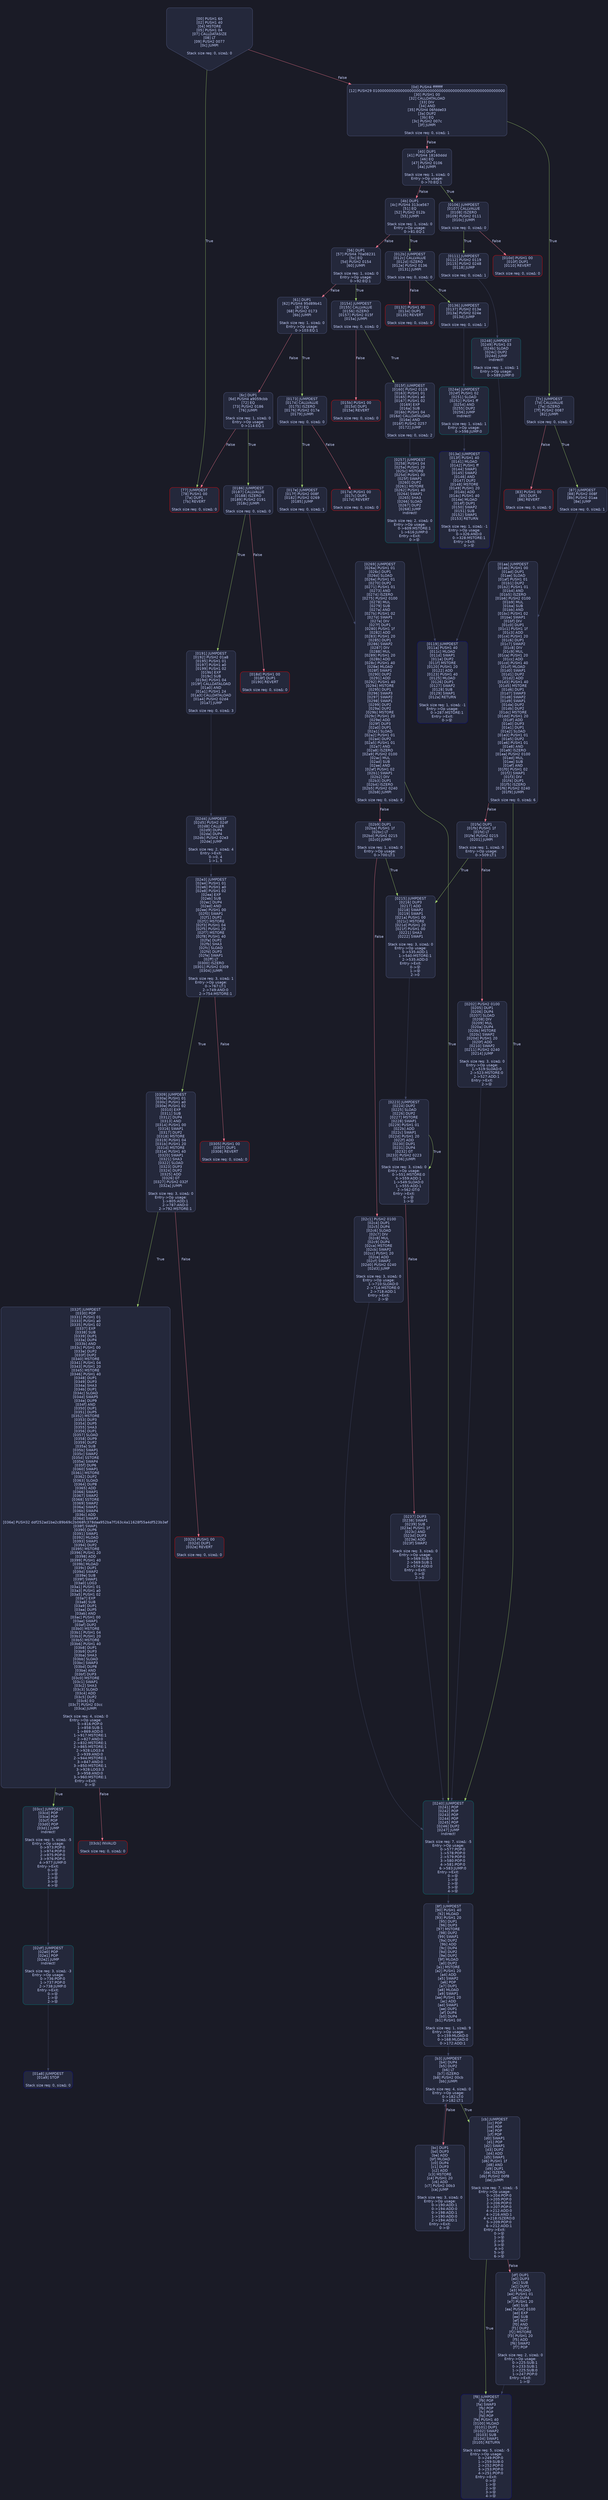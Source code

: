 digraph G {
    node [shape=box, style="filled, rounded", color="#565f89", fontcolor="#c0caf5", fontname="Helvetica", fillcolor="#24283b"];
    edge [color="#414868", fontcolor="#c0caf5", fontname="Helvetica"];
    bgcolor="#1a1b26";
    0 [ label = "[00] PUSH1 60
[02] PUSH1 40
[04] MSTORE
[05] PUSH1 04
[07] CALLDATASIZE
[08] LT
[09] PUSH2 0077
[0c] JUMPI

Stack size req: 0, sizeΔ: 0
" shape = invhouse]
    1 [ label = "[0d] PUSH4 ffffffff
[12] PUSH29 0100000000000000000000000000000000000000000000000000000000
[30] PUSH1 00
[32] CALLDATALOAD
[33] DIV
[34] AND
[35] PUSH4 06fdde03
[3a] DUP2
[3b] EQ
[3c] PUSH2 007c
[3f] JUMPI

Stack size req: 0, sizeΔ: 1
"]
    2 [ label = "[40] DUP1
[41] PUSH4 18160ddd
[46] EQ
[47] PUSH2 0106
[4a] JUMPI

Stack size req: 1, sizeΔ: 0
Entry->Op usage:
	0->70:EQ:1
"]
    3 [ label = "[4b] DUP1
[4c] PUSH4 313ce567
[51] EQ
[52] PUSH2 012b
[55] JUMPI

Stack size req: 1, sizeΔ: 0
Entry->Op usage:
	0->81:EQ:1
"]
    4 [ label = "[56] DUP1
[57] PUSH4 70a08231
[5c] EQ
[5d] PUSH2 0154
[60] JUMPI

Stack size req: 1, sizeΔ: 0
Entry->Op usage:
	0->92:EQ:1
"]
    5 [ label = "[61] DUP1
[62] PUSH4 95d89b41
[67] EQ
[68] PUSH2 0173
[6b] JUMPI

Stack size req: 1, sizeΔ: 0
Entry->Op usage:
	0->103:EQ:1
"]
    6 [ label = "[6c] DUP1
[6d] PUSH4 a9059cbb
[72] EQ
[73] PUSH2 0186
[76] JUMPI

Stack size req: 1, sizeΔ: 0
Entry->Op usage:
	0->114:EQ:1
"]
    7 [ label = "[77] JUMPDEST
[78] PUSH1 00
[7a] DUP1
[7b] REVERT

Stack size req: 0, sizeΔ: 0
" color = "red"]
    8 [ label = "[7c] JUMPDEST
[7d] CALLVALUE
[7e] ISZERO
[7f] PUSH2 0087
[82] JUMPI

Stack size req: 0, sizeΔ: 0
"]
    9 [ label = "[83] PUSH1 00
[85] DUP1
[86] REVERT

Stack size req: 0, sizeΔ: 0
" color = "red"]
    10 [ label = "[87] JUMPDEST
[88] PUSH2 008f
[8b] PUSH2 01aa
[8e] JUMP

Stack size req: 0, sizeΔ: 1
"]
    11 [ label = "[8f] JUMPDEST
[90] PUSH1 40
[92] MLOAD
[93] PUSH1 20
[95] DUP1
[96] DUP3
[97] MSTORE
[98] DUP2
[99] SWAP1
[9a] DUP2
[9b] ADD
[9c] DUP4
[9d] DUP2
[9e] DUP2
[9f] MLOAD
[a0] DUP2
[a1] MSTORE
[a2] PUSH1 20
[a4] ADD
[a5] SWAP2
[a6] POP
[a7] DUP1
[a8] MLOAD
[a9] SWAP1
[aa] PUSH1 20
[ac] ADD
[ad] SWAP1
[ae] DUP1
[af] DUP4
[b0] DUP4
[b1] PUSH1 00

Stack size req: 1, sizeΔ: 9
Entry->Op usage:
	0->159:MLOAD:0
	0->168:MLOAD:0
	0->172:ADD:1
"]
    12 [ label = "[b3] JUMPDEST
[b4] DUP4
[b5] DUP2
[b6] LT
[b7] ISZERO
[b8] PUSH2 00cb
[bb] JUMPI

Stack size req: 4, sizeΔ: 0
Entry->Op usage:
	0->182:LT:0
	3->182:LT:1
"]
    13 [ label = "[bc] DUP1
[bd] DUP3
[be] ADD
[bf] MLOAD
[c0] DUP4
[c1] DUP3
[c2] ADD
[c3] MSTORE
[c4] PUSH1 20
[c6] ADD
[c7] PUSH2 00b3
[ca] JUMP

Stack size req: 3, sizeΔ: 0
Entry->Op usage:
	0->190:ADD:1
	0->194:ADD:0
	0->198:ADD:1
	1->190:ADD:0
	2->194:ADD:1
Entry->Exit:
	0->😵
"]
    14 [ label = "[cb] JUMPDEST
[cc] POP
[cd] POP
[ce] POP
[cf] POP
[d0] SWAP1
[d1] POP
[d2] SWAP1
[d3] DUP2
[d4] ADD
[d5] SWAP1
[d6] PUSH1 1f
[d8] AND
[d9] DUP1
[da] ISZERO
[db] PUSH2 00f8
[de] JUMPI

Stack size req: 7, sizeΔ: -5
Entry->Op usage:
	0->204:POP:0
	1->205:POP:0
	2->206:POP:0
	3->207:POP:0
	4->212:ADD:0
	4->216:AND:1
	4->218:ISZERO:0
	5->209:POP:0
	6->212:ADD:1
Entry->Exit:
	0->😵
	1->😵
	2->😵
	3->😵
	4->0
	5->😵
	6->😵
"]
    15 [ label = "[df] DUP1
[e0] DUP3
[e1] SUB
[e2] DUP1
[e3] MLOAD
[e4] PUSH1 01
[e6] DUP4
[e7] PUSH1 20
[e9] SUB
[ea] PUSH2 0100
[ed] EXP
[ee] SUB
[ef] NOT
[f0] AND
[f1] DUP2
[f2] MSTORE
[f3] PUSH1 20
[f5] ADD
[f6] SWAP2
[f7] POP

Stack size req: 2, sizeΔ: 0
Entry->Op usage:
	0->225:SUB:1
	0->233:SUB:1
	1->225:SUB:0
	1->247:POP:0
Entry->Exit:
	1->😵
"]
    16 [ label = "[f8] JUMPDEST
[f9] POP
[fa] SWAP3
[fb] POP
[fc] POP
[fd] POP
[fe] PUSH1 40
[0100] MLOAD
[0101] DUP1
[0102] SWAP2
[0103] SUB
[0104] SWAP1
[0105] RETURN

Stack size req: 5, sizeΔ: -5
Entry->Op usage:
	0->249:POP:0
	1->259:SUB:0
	2->252:POP:0
	3->253:POP:0
	4->251:POP:0
Entry->Exit:
	0->😵
	1->😵
	2->😵
	3->😵
	4->😵
" color = "darkblue"]
    17 [ label = "[0106] JUMPDEST
[0107] CALLVALUE
[0108] ISZERO
[0109] PUSH2 0111
[010c] JUMPI

Stack size req: 0, sizeΔ: 0
"]
    18 [ label = "[010d] PUSH1 00
[010f] DUP1
[0110] REVERT

Stack size req: 0, sizeΔ: 0
" color = "red"]
    19 [ label = "[0111] JUMPDEST
[0112] PUSH2 0119
[0115] PUSH2 0248
[0118] JUMP

Stack size req: 0, sizeΔ: 1
"]
    20 [ label = "[0119] JUMPDEST
[011a] PUSH1 40
[011c] MLOAD
[011d] SWAP1
[011e] DUP2
[011f] MSTORE
[0120] PUSH1 20
[0122] ADD
[0123] PUSH1 40
[0125] MLOAD
[0126] DUP1
[0127] SWAP2
[0128] SUB
[0129] SWAP1
[012a] RETURN

Stack size req: 1, sizeΔ: -1
Entry->Op usage:
	0->287:MSTORE:1
Entry->Exit:
	0->😵
" color = "darkblue"]
    21 [ label = "[012b] JUMPDEST
[012c] CALLVALUE
[012d] ISZERO
[012e] PUSH2 0136
[0131] JUMPI

Stack size req: 0, sizeΔ: 0
"]
    22 [ label = "[0132] PUSH1 00
[0134] DUP1
[0135] REVERT

Stack size req: 0, sizeΔ: 0
" color = "red"]
    23 [ label = "[0136] JUMPDEST
[0137] PUSH2 013e
[013a] PUSH2 024e
[013d] JUMP

Stack size req: 0, sizeΔ: 1
"]
    24 [ label = "[013e] JUMPDEST
[013f] PUSH1 40
[0141] MLOAD
[0142] PUSH1 ff
[0144] SWAP1
[0145] SWAP2
[0146] AND
[0147] DUP2
[0148] MSTORE
[0149] PUSH1 20
[014b] ADD
[014c] PUSH1 40
[014e] MLOAD
[014f] DUP1
[0150] SWAP2
[0151] SUB
[0152] SWAP1
[0153] RETURN

Stack size req: 1, sizeΔ: -1
Entry->Op usage:
	0->326:AND:0
	0->328:MSTORE:1
Entry->Exit:
	0->😵
" color = "darkblue"]
    25 [ label = "[0154] JUMPDEST
[0155] CALLVALUE
[0156] ISZERO
[0157] PUSH2 015f
[015a] JUMPI

Stack size req: 0, sizeΔ: 0
"]
    26 [ label = "[015b] PUSH1 00
[015d] DUP1
[015e] REVERT

Stack size req: 0, sizeΔ: 0
" color = "red"]
    27 [ label = "[015f] JUMPDEST
[0160] PUSH2 0119
[0163] PUSH1 01
[0165] PUSH1 a0
[0167] PUSH1 02
[0169] EXP
[016a] SUB
[016b] PUSH1 04
[016d] CALLDATALOAD
[016e] AND
[016f] PUSH2 0257
[0172] JUMP

Stack size req: 0, sizeΔ: 2
"]
    28 [ label = "[0173] JUMPDEST
[0174] CALLVALUE
[0175] ISZERO
[0176] PUSH2 017e
[0179] JUMPI

Stack size req: 0, sizeΔ: 0
"]
    29 [ label = "[017a] PUSH1 00
[017c] DUP1
[017d] REVERT

Stack size req: 0, sizeΔ: 0
" color = "red"]
    30 [ label = "[017e] JUMPDEST
[017f] PUSH2 008f
[0182] PUSH2 0269
[0185] JUMP

Stack size req: 0, sizeΔ: 1
"]
    31 [ label = "[0186] JUMPDEST
[0187] CALLVALUE
[0188] ISZERO
[0189] PUSH2 0191
[018c] JUMPI

Stack size req: 0, sizeΔ: 0
"]
    32 [ label = "[018d] PUSH1 00
[018f] DUP1
[0190] REVERT

Stack size req: 0, sizeΔ: 0
" color = "red"]
    33 [ label = "[0191] JUMPDEST
[0192] PUSH2 01a8
[0195] PUSH1 01
[0197] PUSH1 a0
[0199] PUSH1 02
[019b] EXP
[019c] SUB
[019d] PUSH1 04
[019f] CALLDATALOAD
[01a0] AND
[01a1] PUSH1 24
[01a3] CALLDATALOAD
[01a4] PUSH2 02d4
[01a7] JUMP

Stack size req: 0, sizeΔ: 3
"]
    34 [ label = "[01a8] JUMPDEST
[01a9] STOP

Stack size req: 0, sizeΔ: 0
" color = "darkblue"]
    35 [ label = "[01aa] JUMPDEST
[01ab] PUSH1 00
[01ad] DUP1
[01ae] SLOAD
[01af] PUSH1 01
[01b1] DUP2
[01b2] PUSH1 01
[01b4] AND
[01b5] ISZERO
[01b6] PUSH2 0100
[01b9] MUL
[01ba] SUB
[01bb] AND
[01bc] PUSH1 02
[01be] SWAP1
[01bf] DIV
[01c0] DUP1
[01c1] PUSH1 1f
[01c3] ADD
[01c4] PUSH1 20
[01c6] DUP1
[01c7] SWAP2
[01c8] DIV
[01c9] MUL
[01ca] PUSH1 20
[01cc] ADD
[01cd] PUSH1 40
[01cf] MLOAD
[01d0] SWAP1
[01d1] DUP2
[01d2] ADD
[01d3] PUSH1 40
[01d5] MSTORE
[01d6] DUP1
[01d7] SWAP3
[01d8] SWAP2
[01d9] SWAP1
[01da] DUP2
[01db] DUP2
[01dc] MSTORE
[01dd] PUSH1 20
[01df] ADD
[01e0] DUP3
[01e1] DUP1
[01e2] SLOAD
[01e3] PUSH1 01
[01e5] DUP2
[01e6] PUSH1 01
[01e8] AND
[01e9] ISZERO
[01ea] PUSH2 0100
[01ed] MUL
[01ee] SUB
[01ef] AND
[01f0] PUSH1 02
[01f2] SWAP1
[01f3] DIV
[01f4] DUP1
[01f5] ISZERO
[01f6] PUSH2 0240
[01f9] JUMPI

Stack size req: 0, sizeΔ: 6
"]
    36 [ label = "[01fa] DUP1
[01fb] PUSH1 1f
[01fd] LT
[01fe] PUSH2 0215
[0201] JUMPI

Stack size req: 1, sizeΔ: 0
Entry->Op usage:
	0->509:LT:1
"]
    37 [ label = "[0202] PUSH2 0100
[0205] DUP1
[0206] DUP4
[0207] SLOAD
[0208] DIV
[0209] MUL
[020a] DUP4
[020b] MSTORE
[020c] SWAP2
[020d] PUSH1 20
[020f] ADD
[0210] SWAP2
[0211] PUSH2 0240
[0214] JUMP

Stack size req: 3, sizeΔ: 0
Entry->Op usage:
	1->519:SLOAD:0
	2->523:MSTORE:0
	2->527:ADD:1
Entry->Exit:
	2->😵
"]
    38 [ label = "[0215] JUMPDEST
[0216] DUP3
[0217] ADD
[0218] SWAP2
[0219] SWAP1
[021a] PUSH1 00
[021c] MSTORE
[021d] PUSH1 20
[021f] PUSH1 00
[0221] SHA3
[0222] SWAP1

Stack size req: 3, sizeΔ: 0
Entry->Op usage:
	0->535:ADD:1
	1->540:MSTORE:1
	2->535:ADD:0
Entry->Exit:
	0->😵
	1->😵
	2->0
"]
    39 [ label = "[0223] JUMPDEST
[0224] DUP2
[0225] SLOAD
[0226] DUP2
[0227] MSTORE
[0228] SWAP1
[0229] PUSH1 01
[022b] ADD
[022c] SWAP1
[022d] PUSH1 20
[022f] ADD
[0230] DUP1
[0231] DUP4
[0232] GT
[0233] PUSH2 0223
[0236] JUMPI

Stack size req: 3, sizeΔ: 0
Entry->Op usage:
	0->551:MSTORE:0
	0->559:ADD:1
	1->549:SLOAD:0
	1->555:ADD:1
	2->562:GT:0
Entry->Exit:
	0->😵
	1->😵
"]
    40 [ label = "[0237] DUP3
[0238] SWAP1
[0239] SUB
[023a] PUSH1 1f
[023c] AND
[023d] DUP3
[023e] ADD
[023f] SWAP2

Stack size req: 3, sizeΔ: 0
Entry->Op usage:
	0->569:SUB:0
	2->569:SUB:1
	2->574:ADD:0
Entry->Exit:
	0->😵
	2->0
"]
    41 [ label = "[0240] JUMPDEST
[0241] POP
[0242] POP
[0243] POP
[0244] POP
[0245] POP
[0246] DUP2
[0247] JUMP
Indirect!

Stack size req: 7, sizeΔ: -5
Entry->Op usage:
	0->577:POP:0
	1->578:POP:0
	2->579:POP:0
	3->580:POP:0
	4->581:POP:0
	6->583:JUMP:0
Entry->Exit:
	0->😵
	1->😵
	2->😵
	3->😵
	4->😵
" color = "teal"]
    42 [ label = "[0248] JUMPDEST
[0249] PUSH1 03
[024b] SLOAD
[024c] DUP2
[024d] JUMP
Indirect!

Stack size req: 1, sizeΔ: 1
Entry->Op usage:
	0->589:JUMP:0
" color = "teal"]
    43 [ label = "[024e] JUMPDEST
[024f] PUSH1 02
[0251] SLOAD
[0252] PUSH1 ff
[0254] AND
[0255] DUP2
[0256] JUMP
Indirect!

Stack size req: 1, sizeΔ: 1
Entry->Op usage:
	0->598:JUMP:0
" color = "teal"]
    44 [ label = "[0257] JUMPDEST
[0258] PUSH1 04
[025a] PUSH1 20
[025c] MSTORE
[025d] PUSH1 00
[025f] SWAP1
[0260] DUP2
[0261] MSTORE
[0262] PUSH1 40
[0264] SWAP1
[0265] SHA3
[0266] SLOAD
[0267] DUP2
[0268] JUMP
Indirect!

Stack size req: 2, sizeΔ: 0
Entry->Op usage:
	0->609:MSTORE:1
	1->616:JUMP:0
Entry->Exit:
	0->😵
" color = "teal"]
    45 [ label = "[0269] JUMPDEST
[026a] PUSH1 01
[026c] DUP1
[026d] SLOAD
[026e] PUSH1 01
[0270] DUP2
[0271] PUSH1 01
[0273] AND
[0274] ISZERO
[0275] PUSH2 0100
[0278] MUL
[0279] SUB
[027a] AND
[027b] PUSH1 02
[027d] SWAP1
[027e] DIV
[027f] DUP1
[0280] PUSH1 1f
[0282] ADD
[0283] PUSH1 20
[0285] DUP1
[0286] SWAP2
[0287] DIV
[0288] MUL
[0289] PUSH1 20
[028b] ADD
[028c] PUSH1 40
[028e] MLOAD
[028f] SWAP1
[0290] DUP2
[0291] ADD
[0292] PUSH1 40
[0294] MSTORE
[0295] DUP1
[0296] SWAP3
[0297] SWAP2
[0298] SWAP1
[0299] DUP2
[029a] DUP2
[029b] MSTORE
[029c] PUSH1 20
[029e] ADD
[029f] DUP3
[02a0] DUP1
[02a1] SLOAD
[02a2] PUSH1 01
[02a4] DUP2
[02a5] PUSH1 01
[02a7] AND
[02a8] ISZERO
[02a9] PUSH2 0100
[02ac] MUL
[02ad] SUB
[02ae] AND
[02af] PUSH1 02
[02b1] SWAP1
[02b2] DIV
[02b3] DUP1
[02b4] ISZERO
[02b5] PUSH2 0240
[02b8] JUMPI

Stack size req: 0, sizeΔ: 6
"]
    46 [ label = "[02b9] DUP1
[02ba] PUSH1 1f
[02bc] LT
[02bd] PUSH2 0215
[02c0] JUMPI

Stack size req: 1, sizeΔ: 0
Entry->Op usage:
	0->700:LT:1
"]
    47 [ label = "[02c1] PUSH2 0100
[02c4] DUP1
[02c5] DUP4
[02c6] SLOAD
[02c7] DIV
[02c8] MUL
[02c9] DUP4
[02ca] MSTORE
[02cb] SWAP2
[02cc] PUSH1 20
[02ce] ADD
[02cf] SWAP2
[02d0] PUSH2 0240
[02d3] JUMP

Stack size req: 3, sizeΔ: 0
Entry->Op usage:
	1->710:SLOAD:0
	2->714:MSTORE:0
	2->718:ADD:1
Entry->Exit:
	2->😵
"]
    48 [ label = "[02d4] JUMPDEST
[02d5] PUSH2 02df
[02d8] CALLER
[02d9] DUP4
[02da] DUP4
[02db] PUSH2 02e3
[02de] JUMP

Stack size req: 2, sizeΔ: 4
Entry->Exit:
	0->0, 4
	1->1, 5
"]
    49 [ label = "[02df] JUMPDEST
[02e0] POP
[02e1] POP
[02e2] JUMP
Indirect!

Stack size req: 3, sizeΔ: -3
Entry->Op usage:
	0->736:POP:0
	1->737:POP:0
	2->738:JUMP:0
Entry->Exit:
	0->😵
	1->😵
	2->😵
" color = "teal"]
    50 [ label = "[02e3] JUMPDEST
[02e4] PUSH1 01
[02e6] PUSH1 a0
[02e8] PUSH1 02
[02ea] EXP
[02eb] SUB
[02ec] DUP4
[02ed] AND
[02ee] PUSH1 00
[02f0] SWAP1
[02f1] DUP2
[02f2] MSTORE
[02f3] PUSH1 04
[02f5] PUSH1 20
[02f7] MSTORE
[02f8] PUSH1 40
[02fa] DUP2
[02fb] SHA3
[02fc] SLOAD
[02fd] DUP3
[02fe] SWAP1
[02ff] LT
[0300] ISZERO
[0301] PUSH2 0309
[0304] JUMPI

Stack size req: 3, sizeΔ: 1
Entry->Op usage:
	0->767:LT:1
	2->749:AND:0
	2->754:MSTORE:1
"]
    51 [ label = "[0305] PUSH1 00
[0307] DUP1
[0308] REVERT

Stack size req: 0, sizeΔ: 0
" color = "red"]
    52 [ label = "[0309] JUMPDEST
[030a] PUSH1 01
[030c] PUSH1 a0
[030e] PUSH1 02
[0310] EXP
[0311] SUB
[0312] DUP4
[0313] AND
[0314] PUSH1 00
[0316] SWAP1
[0317] DUP2
[0318] MSTORE
[0319] PUSH1 04
[031b] PUSH1 20
[031d] MSTORE
[031e] PUSH1 40
[0320] SWAP1
[0321] SHA3
[0322] SLOAD
[0323] DUP3
[0324] DUP2
[0325] ADD
[0326] GT
[0327] PUSH2 032f
[032a] JUMPI

Stack size req: 3, sizeΔ: 0
Entry->Op usage:
	1->805:ADD:1
	2->787:AND:0
	2->792:MSTORE:1
"]
    53 [ label = "[032b] PUSH1 00
[032d] DUP1
[032e] REVERT

Stack size req: 0, sizeΔ: 0
" color = "red"]
    54 [ label = "[032f] JUMPDEST
[0330] POP
[0331] PUSH1 01
[0333] PUSH1 a0
[0335] PUSH1 02
[0337] EXP
[0338] SUB
[0339] DUP1
[033a] DUP4
[033b] AND
[033c] PUSH1 00
[033e] DUP2
[033f] DUP2
[0340] MSTORE
[0341] PUSH1 04
[0343] PUSH1 20
[0345] MSTORE
[0346] PUSH1 40
[0348] DUP1
[0349] DUP3
[034a] SHA3
[034b] DUP1
[034c] SLOAD
[034d] SWAP5
[034e] DUP9
[034f] AND
[0350] DUP1
[0351] DUP5
[0352] MSTORE
[0353] DUP3
[0354] DUP5
[0355] SHA3
[0356] DUP1
[0357] SLOAD
[0358] DUP9
[0359] DUP2
[035a] SUB
[035b] SWAP1
[035c] SWAP2
[035d] SSTORE
[035e] SWAP4
[035f] DUP6
[0360] SWAP1
[0361] MSTORE
[0362] DUP2
[0363] SLOAD
[0364] DUP8
[0365] ADD
[0366] SWAP1
[0367] SWAP2
[0368] SSTORE
[0369] SWAP2
[036a] SWAP1
[036b] SWAP4
[036c] ADD
[036d] SWAP3
[036e] PUSH32 ddf252ad1be2c89b69c2b068fc378daa952ba7f163c4a11628f55a4df523b3ef
[038f] SWAP1
[0390] DUP6
[0391] SWAP1
[0392] MLOAD
[0393] SWAP1
[0394] DUP2
[0395] MSTORE
[0396] PUSH1 20
[0398] ADD
[0399] PUSH1 40
[039b] MLOAD
[039c] DUP1
[039d] SWAP2
[039e] SUB
[039f] SWAP1
[03a0] LOG3
[03a1] PUSH1 01
[03a3] PUSH1 a0
[03a5] PUSH1 02
[03a7] EXP
[03a8] SUB
[03a9] DUP1
[03aa] DUP5
[03ab] AND
[03ac] PUSH1 00
[03ae] SWAP1
[03af] DUP2
[03b0] MSTORE
[03b1] PUSH1 04
[03b3] PUSH1 20
[03b5] MSTORE
[03b6] PUSH1 40
[03b8] DUP1
[03b9] DUP3
[03ba] SHA3
[03bb] SLOAD
[03bc] SWAP3
[03bd] DUP8
[03be] AND
[03bf] DUP3
[03c0] MSTORE
[03c1] SWAP1
[03c2] SHA3
[03c3] SLOAD
[03c4] ADD
[03c5] DUP2
[03c6] EQ
[03c7] PUSH2 03cc
[03ca] JUMPI

Stack size req: 4, sizeΔ: 0
Entry->Op usage:
	0->816:POP:0
	1->858:SUB:1
	1->869:ADD:0
	1->917:MSTORE:1
	2->827:AND:0
	2->832:MSTORE:1
	2->865:MSTORE:1
	2->928:LOG3:4
	2->939:AND:0
	2->944:MSTORE:1
	3->847:AND:0
	3->850:MSTORE:1
	3->928:LOG3:3
	3->958:AND:0
	3->960:MSTORE:1
Entry->Exit:
	0->😵
"]
    55 [ label = "[03cb] INVALID

Stack size req: 0, sizeΔ: 0
" color = "red"]
    56 [ label = "[03cc] JUMPDEST
[03cd] POP
[03ce] POP
[03cf] POP
[03d0] POP
[03d1] JUMP
Indirect!

Stack size req: 5, sizeΔ: -5
Entry->Op usage:
	0->973:POP:0
	1->974:POP:0
	2->975:POP:0
	3->976:POP:0
	4->977:JUMP:0
Entry->Exit:
	0->😵
	1->😵
	2->😵
	3->😵
	4->😵
" color = "teal"]
    0 -> 1 [ label = "False" color = "#f7768e"]
    0 -> 7 [ label = "True" color = "#9ece6a"]
    1 -> 2 [ label = "False" color = "#f7768e"]
    1 -> 8 [ label = "True" color = "#9ece6a"]
    2 -> 3 [ label = "False" color = "#f7768e"]
    2 -> 17 [ label = "True" color = "#9ece6a"]
    3 -> 4 [ label = "False" color = "#f7768e"]
    3 -> 21 [ label = "True" color = "#9ece6a"]
    4 -> 5 [ label = "False" color = "#f7768e"]
    4 -> 25 [ label = "True" color = "#9ece6a"]
    5 -> 6 [ label = "False" color = "#f7768e"]
    5 -> 28 [ label = "True" color = "#9ece6a"]
    6 -> 7 [ label = "False" color = "#f7768e"]
    6 -> 31 [ label = "True" color = "#9ece6a"]
    8 -> 9 [ label = "False" color = "#f7768e"]
    8 -> 10 [ label = "True" color = "#9ece6a"]
    10 -> 35 [ ]
    11 -> 12 [ ]
    12 -> 13 [ label = "False" color = "#f7768e"]
    12 -> 14 [ label = "True" color = "#9ece6a"]
    13 -> 12 [ ]
    14 -> 15 [ label = "False" color = "#f7768e"]
    14 -> 16 [ label = "True" color = "#9ece6a"]
    15 -> 16 [ ]
    17 -> 18 [ label = "False" color = "#f7768e"]
    17 -> 19 [ label = "True" color = "#9ece6a"]
    19 -> 42 [ ]
    21 -> 22 [ label = "False" color = "#f7768e"]
    21 -> 23 [ label = "True" color = "#9ece6a"]
    23 -> 43 [ ]
    25 -> 26 [ label = "False" color = "#f7768e"]
    25 -> 27 [ label = "True" color = "#9ece6a"]
    27 -> 44 [ ]
    28 -> 29 [ label = "False" color = "#f7768e"]
    28 -> 30 [ label = "True" color = "#9ece6a"]
    30 -> 45 [ ]
    31 -> 32 [ label = "False" color = "#f7768e"]
    31 -> 33 [ label = "True" color = "#9ece6a"]
    33 -> 48 [ ]
    35 -> 36 [ label = "False" color = "#f7768e"]
    35 -> 41 [ label = "True" color = "#9ece6a"]
    36 -> 37 [ label = "False" color = "#f7768e"]
    36 -> 38 [ label = "True" color = "#9ece6a"]
    37 -> 41 [ ]
    38 -> 39 [ ]
    39 -> 40 [ label = "False" color = "#f7768e"]
    39 -> 39 [ label = "True" color = "#9ece6a"]
    40 -> 41 [ ]
    45 -> 46 [ label = "False" color = "#f7768e"]
    45 -> 41 [ label = "True" color = "#9ece6a"]
    46 -> 47 [ label = "False" color = "#f7768e"]
    46 -> 38 [ label = "True" color = "#9ece6a"]
    47 -> 41 [ ]
    48 -> 50 [ ]
    50 -> 51 [ label = "False" color = "#f7768e"]
    50 -> 52 [ label = "True" color = "#9ece6a"]
    52 -> 53 [ label = "False" color = "#f7768e"]
    52 -> 54 [ label = "True" color = "#9ece6a"]
    54 -> 55 [ label = "False" color = "#f7768e"]
    54 -> 56 [ label = "True" color = "#9ece6a"]
    41 -> 11 [ ]
    42 -> 20 [ ]
    43 -> 24 [ ]
    44 -> 20 [ ]
    56 -> 49 [ ]
    49 -> 34 [ ]

}
